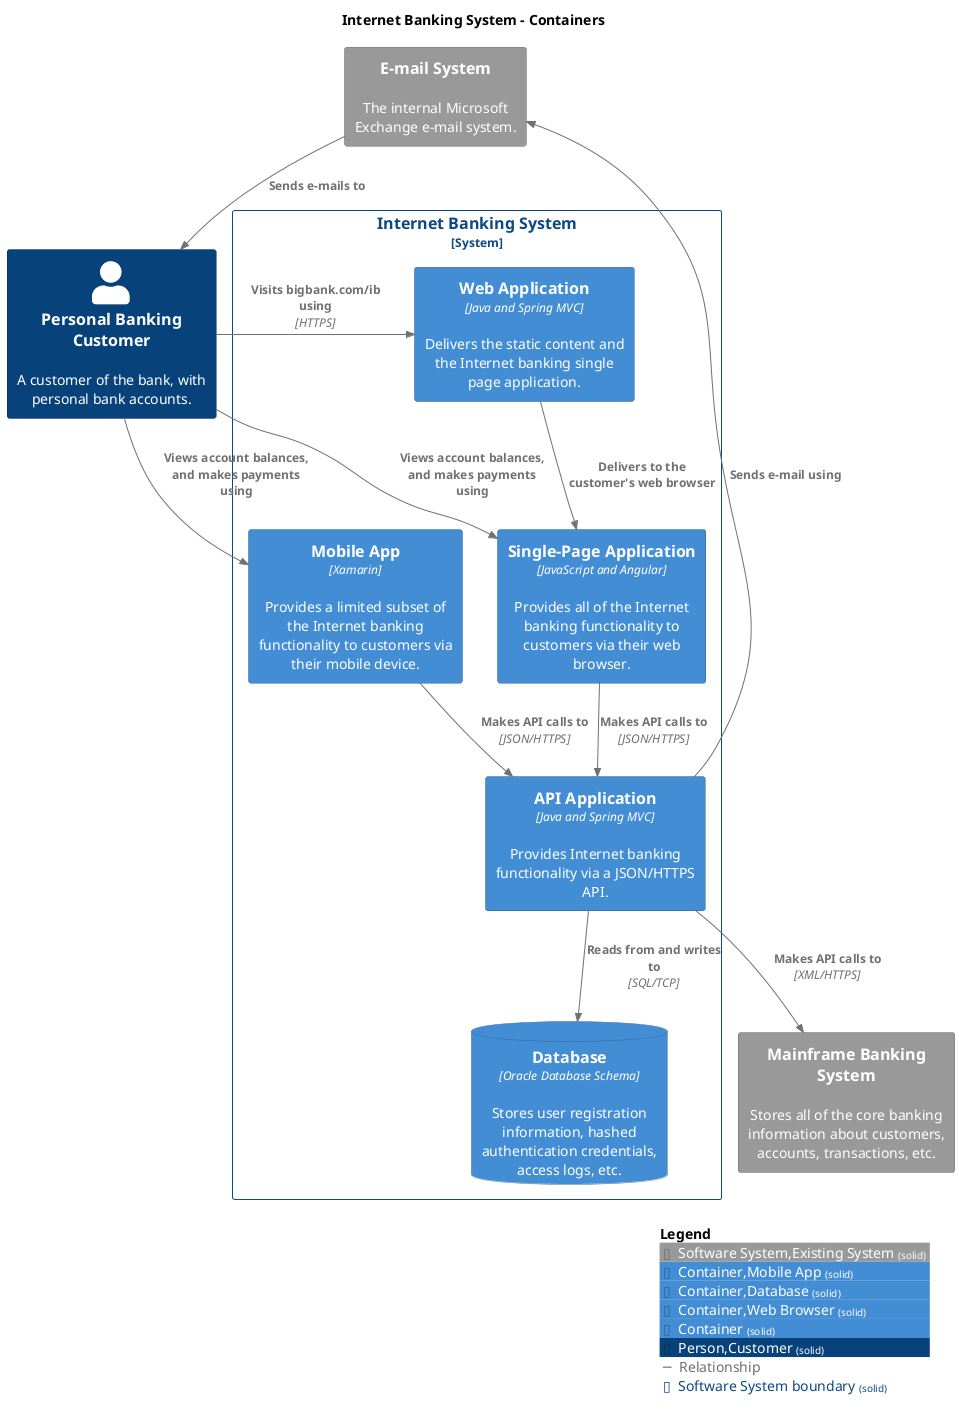 @startuml
set separator none
title Internet Banking System - Containers

top to bottom direction

!include <C4/C4>
!include <C4/C4_Context>
!include <C4/C4_Container>

AddElementTag("Software System,Existing System", $bgColor="#999999", $borderColor="#6b6b6b", $fontColor="#ffffff", $sprite="", $shadowing="", $borderStyle="solid")
AddElementTag("Container,Mobile App", $bgColor="#438dd5", $borderColor="#2e6295", $fontColor="#ffffff", $sprite="", $shadowing="", $borderStyle="solid")
AddElementTag("Container,Database", $bgColor="#438dd5", $borderColor="#2e6295", $fontColor="#ffffff", $sprite="", $shadowing="", $borderStyle="solid")
AddElementTag("Container,Web Browser", $bgColor="#438dd5", $borderColor="#2e6295", $fontColor="#ffffff", $sprite="", $shadowing="", $borderStyle="solid")
AddElementTag("Container", $bgColor="#438dd5", $borderColor="#2e6295", $fontColor="#ffffff", $sprite="", $shadowing="", $borderStyle="solid")
AddElementTag("Person,Customer", $bgColor="#08427b", $borderColor="#052e56", $fontColor="#ffffff", $sprite="", $shadowing="", $borderStyle="solid")

AddRelTag("Relationship", $textColor="#707070", $lineColor="#707070", $lineStyle = "")

AddBoundaryTag("Software System", $bgColor="#ffffff", $borderColor="#0b4884", $fontColor="#0b4884", $shadowing="", $borderStyle="solid")

Person(PersonalBankingCustomer, "Personal Banking Customer", $descr="A customer of the bank, with personal bank accounts.", $tags="Person,Customer", $link="")
System(MainframeBankingSystem, "Mainframe Banking System", $descr="Stores all of the core banking information about customers, accounts, transactions, etc.", $tags="Software System,Existing System", $link="")
System(EmailSystem, "E-mail System", $descr="The internal Microsoft Exchange e-mail system.", $tags="Software System,Existing System", $link="")

System_Boundary("InternetBankingSystem_boundary", "Internet Banking System", $tags="Software System") {
  Container(InternetBankingSystem.WebApplication, "Web Application", $techn="Java and Spring MVC", $descr="Delivers the static content and the Internet banking single page application.", $tags="Container", $link="")
  Container(InternetBankingSystem.APIApplication, "API Application", $techn="Java and Spring MVC", $descr="Provides Internet banking functionality via a JSON/HTTPS API.", $tags="Container", $link="")
  ContainerDb(InternetBankingSystem.Database, "Database", $techn="Oracle Database Schema", $descr="Stores user registration information, hashed authentication credentials, access logs, etc.", $tags="Container,Database", $link="")
  Container(InternetBankingSystem.SinglePageApplication, "Single-Page Application", $techn="JavaScript and Angular", $descr="Provides all of the Internet banking functionality to customers via their web browser.", $tags="Container,Web Browser", $link="")
  Container(InternetBankingSystem.MobileApp, "Mobile App", $techn="Xamarin", $descr="Provides a limited subset of the Internet banking functionality to customers via their mobile device.", $tags="Container,Mobile App", $link="")
}

Rel(EmailSystem, PersonalBankingCustomer, "Sends e-mails to", $techn="", $tags="Relationship", $link="")
Rel(PersonalBankingCustomer, InternetBankingSystem.WebApplication, "Visits bigbank.com/ib using", $techn="HTTPS", $tags="Relationship", $link="")
Rel(PersonalBankingCustomer, InternetBankingSystem.SinglePageApplication, "Views account balances, and makes payments using", $techn="", $tags="Relationship", $link="")
Rel(PersonalBankingCustomer, InternetBankingSystem.MobileApp, "Views account balances, and makes payments using", $techn="", $tags="Relationship", $link="")
Rel(InternetBankingSystem.WebApplication, InternetBankingSystem.SinglePageApplication, "Delivers to the customer's web browser", $techn="", $tags="Relationship", $link="")
Rel(InternetBankingSystem.SinglePageApplication, InternetBankingSystem.APIApplication, "Makes API calls to", $techn="JSON/HTTPS", $tags="Relationship", $link="")
Rel(InternetBankingSystem.MobileApp, InternetBankingSystem.APIApplication, "Makes API calls to", $techn="JSON/HTTPS", $tags="Relationship", $link="")
Rel(InternetBankingSystem.APIApplication, InternetBankingSystem.Database, "Reads from and writes to", $techn="SQL/TCP", $tags="Relationship", $link="")
Rel(InternetBankingSystem.APIApplication, MainframeBankingSystem, "Makes API calls to", $techn="XML/HTTPS", $tags="Relationship", $link="")
Rel(InternetBankingSystem.APIApplication, EmailSystem, "Sends e-mail using", $techn="", $tags="Relationship", $link="")

SHOW_LEGEND(true)
@enduml